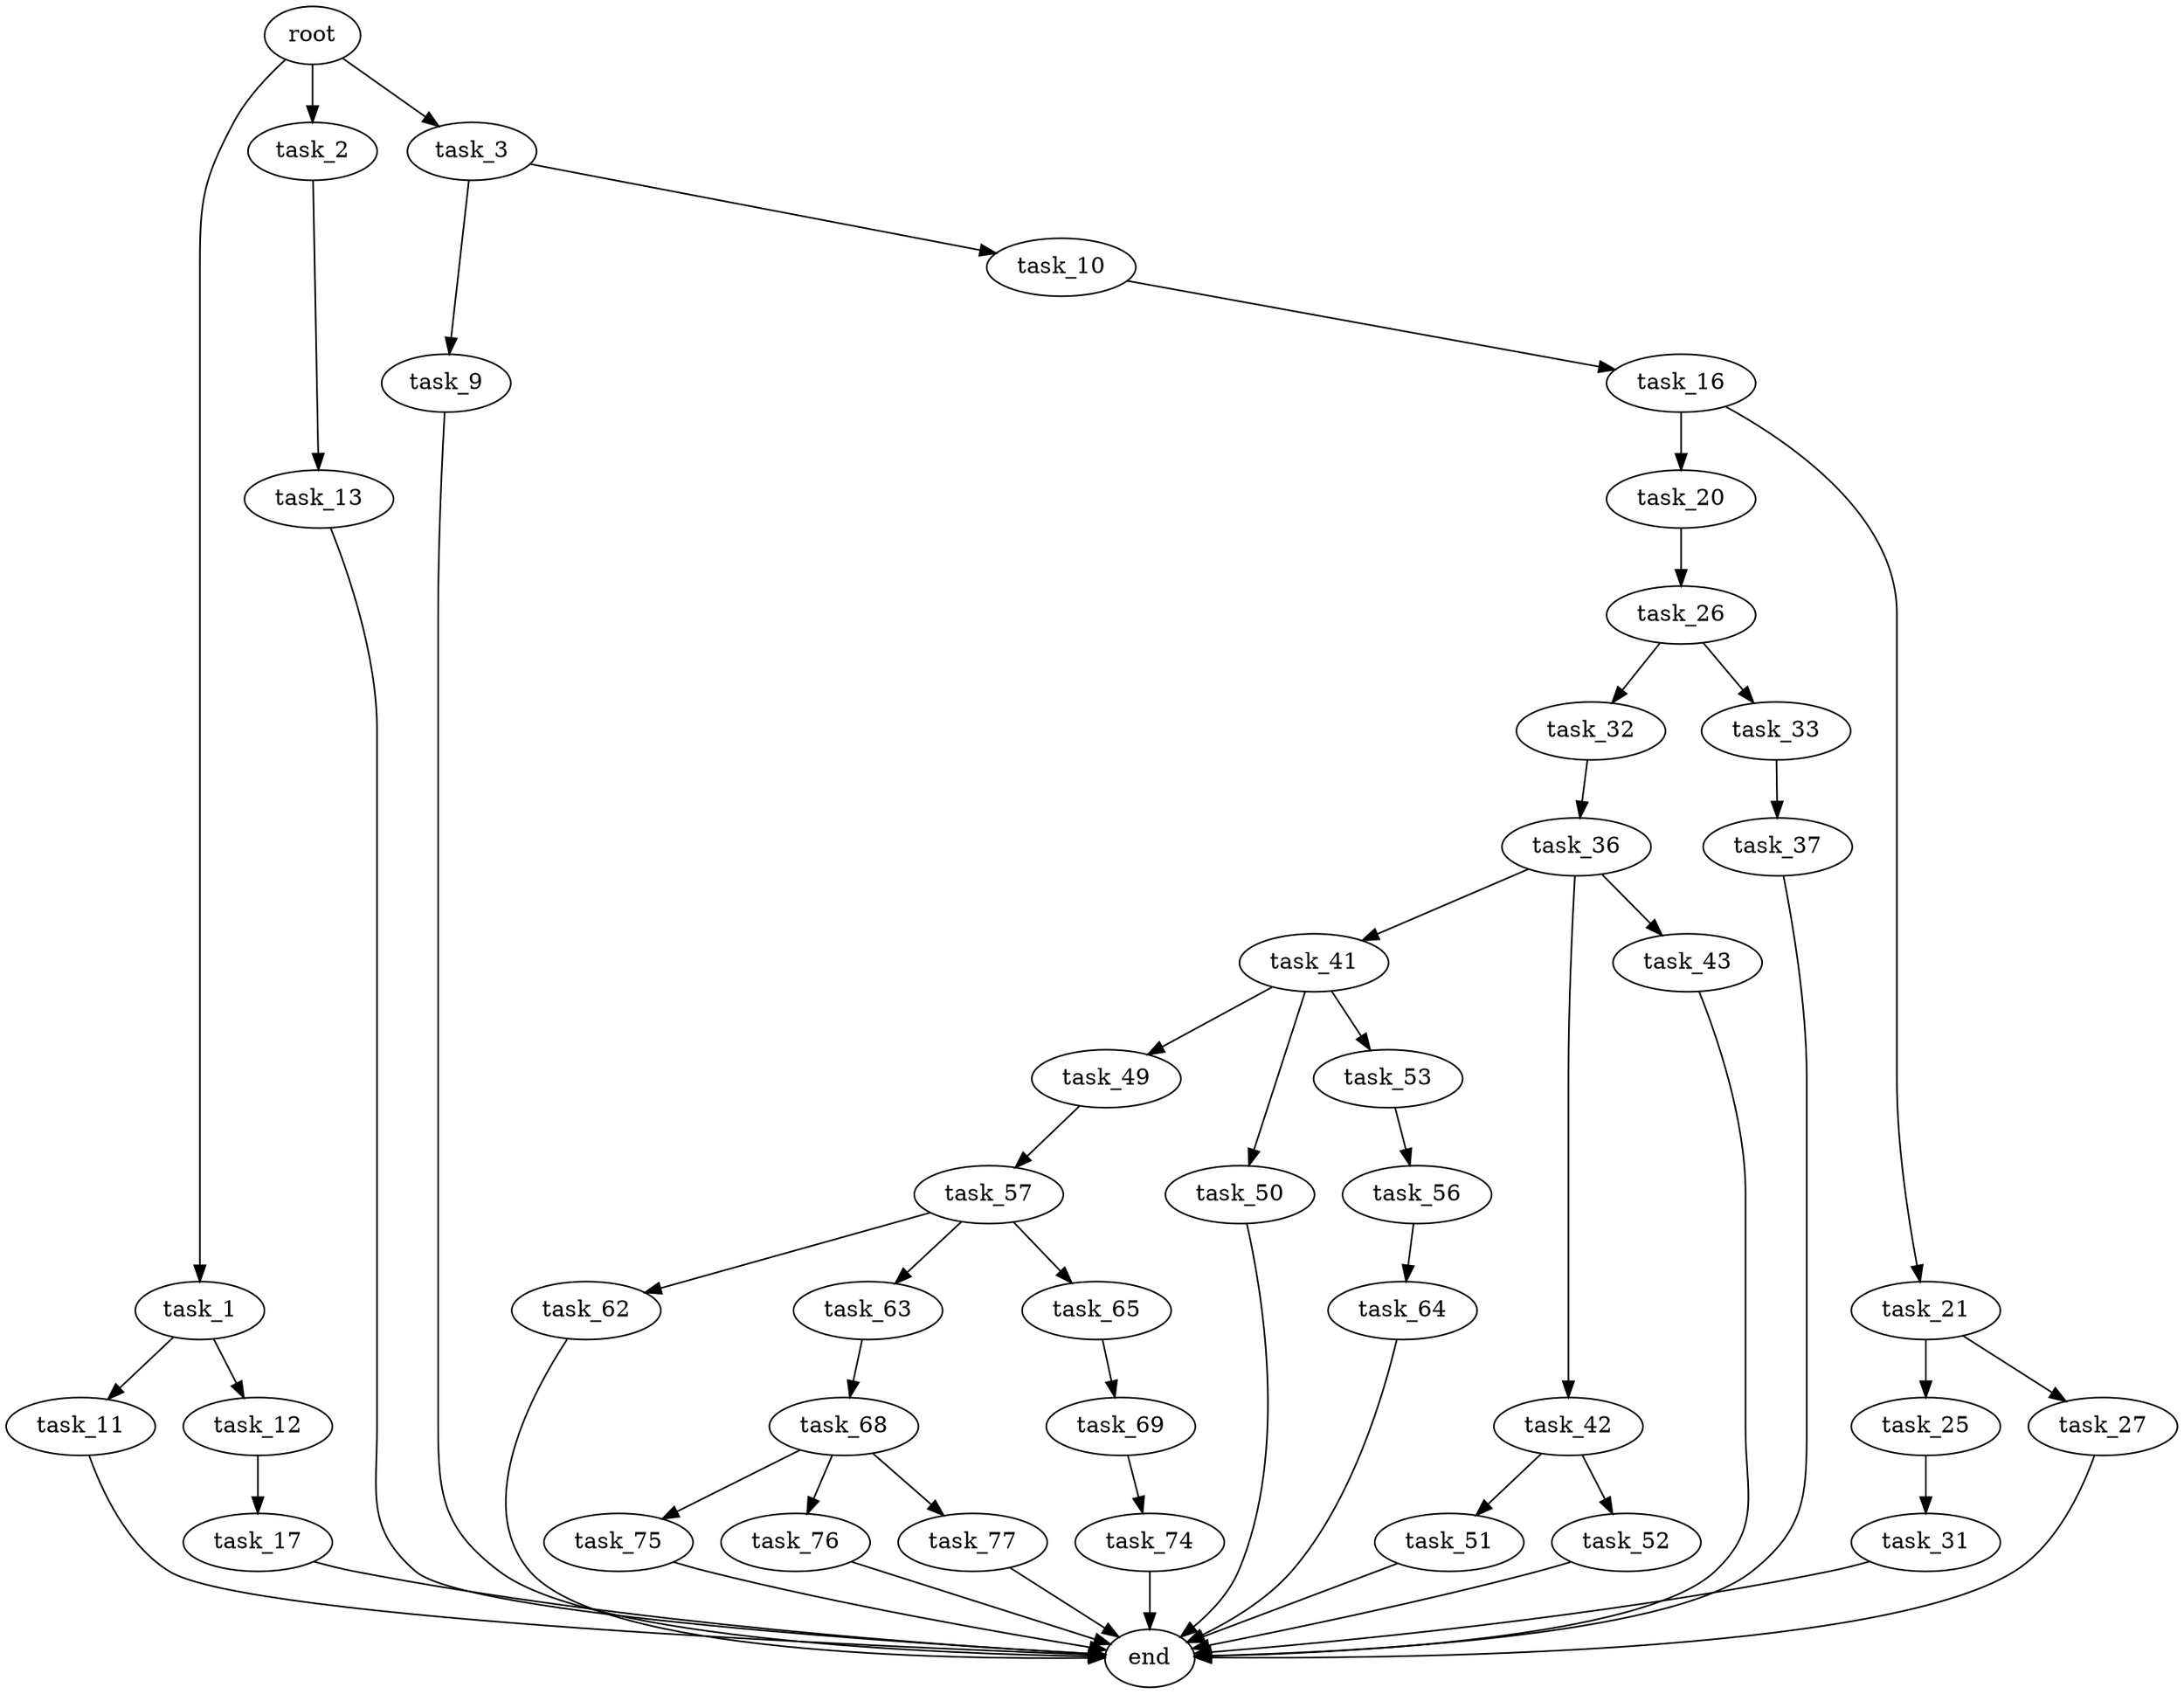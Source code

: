 digraph G {
  root [size="0.000000"];
  task_1 [size="34021592417.000000"];
  task_2 [size="43924982464.000000"];
  task_3 [size="3297539968.000000"];
  task_9 [size="228763672646.000000"];
  task_10 [size="68719476736.000000"];
  task_11 [size="134217728000.000000"];
  task_12 [size="8589934592.000000"];
  task_13 [size="28991029248.000000"];
  task_16 [size="19199472491.000000"];
  task_17 [size="549755813888.000000"];
  task_20 [size="782757789696.000000"];
  task_21 [size="1073741824000.000000"];
  task_25 [size="5465396941.000000"];
  task_26 [size="12775237809.000000"];
  task_27 [size="68719476736.000000"];
  task_31 [size="2125373922.000000"];
  task_32 [size="1022370793035.000000"];
  task_33 [size="782757789696.000000"];
  task_36 [size="293623335548.000000"];
  task_37 [size="292367173330.000000"];
  task_41 [size="238280167626.000000"];
  task_42 [size="68719476736.000000"];
  task_43 [size="231928233984.000000"];
  task_49 [size="322065145996.000000"];
  task_50 [size="1273503187.000000"];
  task_51 [size="231928233984.000000"];
  task_52 [size="1517190939.000000"];
  task_53 [size="96416430111.000000"];
  task_56 [size="36241415936.000000"];
  task_57 [size="3575927095.000000"];
  task_62 [size="19875599757.000000"];
  task_63 [size="5239794420.000000"];
  task_64 [size="425136449618.000000"];
  task_65 [size="15127454279.000000"];
  task_68 [size="28991029248.000000"];
  task_69 [size="68719476736.000000"];
  task_74 [size="1073741824000.000000"];
  task_75 [size="77640988013.000000"];
  task_76 [size="17310445094.000000"];
  task_77 [size="316874595158.000000"];
  end [size="0.000000"];

  root -> task_1 [size="1.000000"];
  root -> task_2 [size="1.000000"];
  root -> task_3 [size="1.000000"];
  task_1 -> task_11 [size="536870912.000000"];
  task_1 -> task_12 [size="536870912.000000"];
  task_2 -> task_13 [size="33554432.000000"];
  task_3 -> task_9 [size="209715200.000000"];
  task_3 -> task_10 [size="209715200.000000"];
  task_9 -> end [size="1.000000"];
  task_10 -> task_16 [size="134217728.000000"];
  task_11 -> end [size="1.000000"];
  task_12 -> task_17 [size="33554432.000000"];
  task_13 -> end [size="1.000000"];
  task_16 -> task_20 [size="411041792.000000"];
  task_16 -> task_21 [size="411041792.000000"];
  task_17 -> end [size="1.000000"];
  task_20 -> task_26 [size="679477248.000000"];
  task_21 -> task_25 [size="838860800.000000"];
  task_21 -> task_27 [size="838860800.000000"];
  task_25 -> task_31 [size="134217728.000000"];
  task_26 -> task_32 [size="33554432.000000"];
  task_26 -> task_33 [size="33554432.000000"];
  task_27 -> end [size="1.000000"];
  task_31 -> end [size="1.000000"];
  task_32 -> task_36 [size="838860800.000000"];
  task_33 -> task_37 [size="679477248.000000"];
  task_36 -> task_41 [size="209715200.000000"];
  task_36 -> task_42 [size="209715200.000000"];
  task_36 -> task_43 [size="209715200.000000"];
  task_37 -> end [size="1.000000"];
  task_41 -> task_49 [size="411041792.000000"];
  task_41 -> task_50 [size="411041792.000000"];
  task_41 -> task_53 [size="411041792.000000"];
  task_42 -> task_51 [size="134217728.000000"];
  task_42 -> task_52 [size="134217728.000000"];
  task_43 -> end [size="1.000000"];
  task_49 -> task_57 [size="209715200.000000"];
  task_50 -> end [size="1.000000"];
  task_51 -> end [size="1.000000"];
  task_52 -> end [size="1.000000"];
  task_53 -> task_56 [size="75497472.000000"];
  task_56 -> task_64 [size="679477248.000000"];
  task_57 -> task_62 [size="75497472.000000"];
  task_57 -> task_63 [size="75497472.000000"];
  task_57 -> task_65 [size="75497472.000000"];
  task_62 -> end [size="1.000000"];
  task_63 -> task_68 [size="134217728.000000"];
  task_64 -> end [size="1.000000"];
  task_65 -> task_69 [size="75497472.000000"];
  task_68 -> task_75 [size="75497472.000000"];
  task_68 -> task_76 [size="75497472.000000"];
  task_68 -> task_77 [size="75497472.000000"];
  task_69 -> task_74 [size="134217728.000000"];
  task_74 -> end [size="1.000000"];
  task_75 -> end [size="1.000000"];
  task_76 -> end [size="1.000000"];
  task_77 -> end [size="1.000000"];
}
